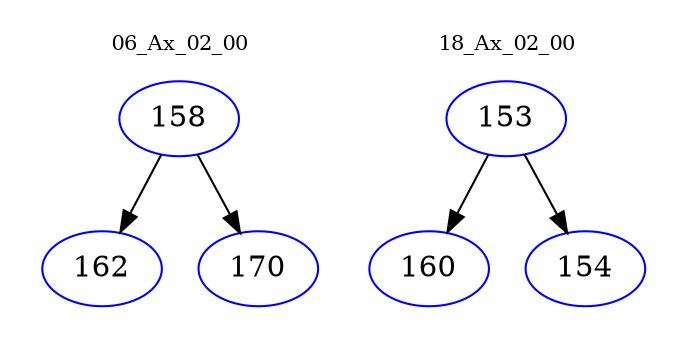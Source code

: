 digraph{
subgraph cluster_0 {
color = white
label = "06_Ax_02_00";
fontsize=10;
T0_158 [label="158", color="blue"]
T0_158 -> T0_162 [color="black"]
T0_162 [label="162", color="blue"]
T0_158 -> T0_170 [color="black"]
T0_170 [label="170", color="blue"]
}
subgraph cluster_1 {
color = white
label = "18_Ax_02_00";
fontsize=10;
T1_153 [label="153", color="blue"]
T1_153 -> T1_160 [color="black"]
T1_160 [label="160", color="blue"]
T1_153 -> T1_154 [color="black"]
T1_154 [label="154", color="blue"]
}
}
